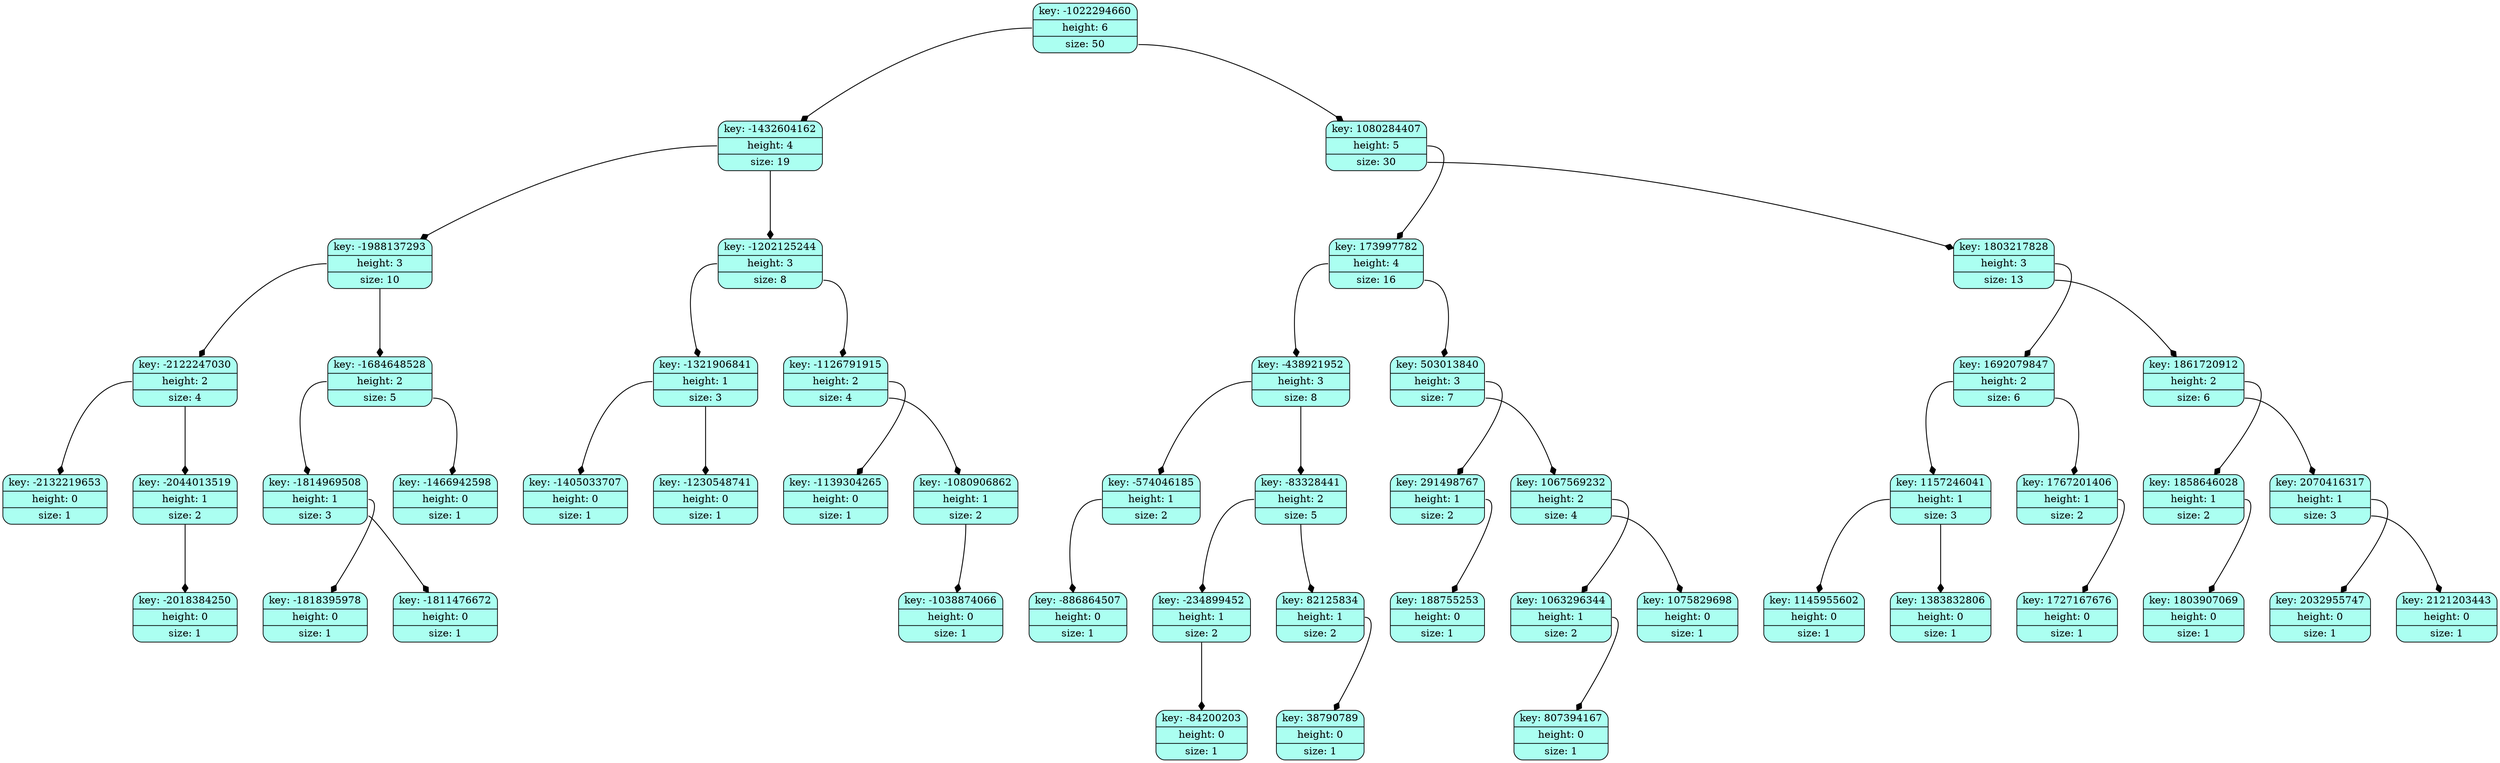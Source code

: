 digraph List {
	dpi = 100;
	fontname = "Comic Sans MS";
	fontsize = 20;
	rankdir  = TB;
graph [fillcolor = lightgreen, ranksep = 1.3, nodesep = 0.5, style = "rounded", color = green, penwidth = 2];
edge [color = black, arrowhead = diamond, arrowsize = 1, penwidth = 1.2];
node1 [shape = Mrecord, style = filled, fillcolor = "#ABFFF1", label ="{key: -1022294660|<ptr1> height: 6| <ptr2> size: 50 }"]
node2 [shape = Mrecord, style = filled, fillcolor = "#ABFFF1", label ="{key: -1022294660|<ptr1> height: 6| <ptr2> size: 50 }"]
node1: <ptr1> -> node2;
node3 [shape = Mrecord, style = filled, fillcolor = "#ABFFF1", label ="{key: -1022294660|<ptr1> height: 6| <ptr2> size: 50 }"]
node1: <ptr2> -> node3;

node2 [shape = Mrecord, style = filled, fillcolor = "#ABFFF1", label ="{key: -1432604162|<ptr1> height: 4| <ptr2> size: 19 }"]
node4 [shape = Mrecord, style = filled, fillcolor = "#ABFFF1", label ="{key: -1432604162|<ptr1> height: 4| <ptr2> size: 19 }"]
node2: <ptr1> -> node4;
node5 [shape = Mrecord, style = filled, fillcolor = "#ABFFF1", label ="{key: -1432604162|<ptr1> height: 4| <ptr2> size: 19 }"]
node2: <ptr2> -> node5;

node3 [shape = Mrecord, style = filled, fillcolor = "#ABFFF1", label ="{key: 1080284407|<ptr1> height: 5| <ptr2> size: 30 }"]
node6 [shape = Mrecord, style = filled, fillcolor = "#ABFFF1", label ="{key: 1080284407|<ptr1> height: 5| <ptr2> size: 30 }"]
node3: <ptr1> -> node6;
node7 [shape = Mrecord, style = filled, fillcolor = "#ABFFF1", label ="{key: 1080284407|<ptr1> height: 5| <ptr2> size: 30 }"]
node3: <ptr2> -> node7;

node4 [shape = Mrecord, style = filled, fillcolor = "#ABFFF1", label ="{key: -1988137293|<ptr1> height: 3| <ptr2> size: 10 }"]
node8 [shape = Mrecord, style = filled, fillcolor = "#ABFFF1", label ="{key: -1988137293|<ptr1> height: 3| <ptr2> size: 10 }"]
node4: <ptr1> -> node8;
node9 [shape = Mrecord, style = filled, fillcolor = "#ABFFF1", label ="{key: -1988137293|<ptr1> height: 3| <ptr2> size: 10 }"]
node4: <ptr2> -> node9;

node5 [shape = Mrecord, style = filled, fillcolor = "#ABFFF1", label ="{key: -1202125244|<ptr1> height: 3| <ptr2> size: 8 }"]
node10 [shape = Mrecord, style = filled, fillcolor = "#ABFFF1", label ="{key: -1202125244|<ptr1> height: 3| <ptr2> size: 8 }"]
node5: <ptr1> -> node10;
node11 [shape = Mrecord, style = filled, fillcolor = "#ABFFF1", label ="{key: -1202125244|<ptr1> height: 3| <ptr2> size: 8 }"]
node5: <ptr2> -> node11;

node6 [shape = Mrecord, style = filled, fillcolor = "#ABFFF1", label ="{key: 173997782|<ptr1> height: 4| <ptr2> size: 16 }"]
node12 [shape = Mrecord, style = filled, fillcolor = "#ABFFF1", label ="{key: 173997782|<ptr1> height: 4| <ptr2> size: 16 }"]
node6: <ptr1> -> node12;
node13 [shape = Mrecord, style = filled, fillcolor = "#ABFFF1", label ="{key: 173997782|<ptr1> height: 4| <ptr2> size: 16 }"]
node6: <ptr2> -> node13;

node7 [shape = Mrecord, style = filled, fillcolor = "#ABFFF1", label ="{key: 1803217828|<ptr1> height: 3| <ptr2> size: 13 }"]
node14 [shape = Mrecord, style = filled, fillcolor = "#ABFFF1", label ="{key: 1803217828|<ptr1> height: 3| <ptr2> size: 13 }"]
node7: <ptr1> -> node14;
node15 [shape = Mrecord, style = filled, fillcolor = "#ABFFF1", label ="{key: 1803217828|<ptr1> height: 3| <ptr2> size: 13 }"]
node7: <ptr2> -> node15;

node8 [shape = Mrecord, style = filled, fillcolor = "#ABFFF1", label ="{key: -2122247030|<ptr1> height: 2| <ptr2> size: 4 }"]
node16 [shape = Mrecord, style = filled, fillcolor = "#ABFFF1", label ="{key: -2122247030|<ptr1> height: 2| <ptr2> size: 4 }"]
node8: <ptr1> -> node16;
node17 [shape = Mrecord, style = filled, fillcolor = "#ABFFF1", label ="{key: -2122247030|<ptr1> height: 2| <ptr2> size: 4 }"]
node8: <ptr2> -> node17;

node9 [shape = Mrecord, style = filled, fillcolor = "#ABFFF1", label ="{key: -1684648528|<ptr1> height: 2| <ptr2> size: 5 }"]
node18 [shape = Mrecord, style = filled, fillcolor = "#ABFFF1", label ="{key: -1684648528|<ptr1> height: 2| <ptr2> size: 5 }"]
node9: <ptr1> -> node18;
node19 [shape = Mrecord, style = filled, fillcolor = "#ABFFF1", label ="{key: -1684648528|<ptr1> height: 2| <ptr2> size: 5 }"]
node9: <ptr2> -> node19;

node10 [shape = Mrecord, style = filled, fillcolor = "#ABFFF1", label ="{key: -1321906841|<ptr1> height: 1| <ptr2> size: 3 }"]
node20 [shape = Mrecord, style = filled, fillcolor = "#ABFFF1", label ="{key: -1321906841|<ptr1> height: 1| <ptr2> size: 3 }"]
node10: <ptr1> -> node20;
node21 [shape = Mrecord, style = filled, fillcolor = "#ABFFF1", label ="{key: -1321906841|<ptr1> height: 1| <ptr2> size: 3 }"]
node10: <ptr2> -> node21;

node11 [shape = Mrecord, style = filled, fillcolor = "#ABFFF1", label ="{key: -1126791915|<ptr1> height: 2| <ptr2> size: 4 }"]
node22 [shape = Mrecord, style = filled, fillcolor = "#ABFFF1", label ="{key: -1126791915|<ptr1> height: 2| <ptr2> size: 4 }"]
node11: <ptr1> -> node22;
node23 [shape = Mrecord, style = filled, fillcolor = "#ABFFF1", label ="{key: -1126791915|<ptr1> height: 2| <ptr2> size: 4 }"]
node11: <ptr2> -> node23;

node12 [shape = Mrecord, style = filled, fillcolor = "#ABFFF1", label ="{key: -438921952|<ptr1> height: 3| <ptr2> size: 8 }"]
node24 [shape = Mrecord, style = filled, fillcolor = "#ABFFF1", label ="{key: -438921952|<ptr1> height: 3| <ptr2> size: 8 }"]
node12: <ptr1> -> node24;
node25 [shape = Mrecord, style = filled, fillcolor = "#ABFFF1", label ="{key: -438921952|<ptr1> height: 3| <ptr2> size: 8 }"]
node12: <ptr2> -> node25;

node13 [shape = Mrecord, style = filled, fillcolor = "#ABFFF1", label ="{key: 503013840|<ptr1> height: 3| <ptr2> size: 7 }"]
node26 [shape = Mrecord, style = filled, fillcolor = "#ABFFF1", label ="{key: 503013840|<ptr1> height: 3| <ptr2> size: 7 }"]
node13: <ptr1> -> node26;
node27 [shape = Mrecord, style = filled, fillcolor = "#ABFFF1", label ="{key: 503013840|<ptr1> height: 3| <ptr2> size: 7 }"]
node13: <ptr2> -> node27;

node14 [shape = Mrecord, style = filled, fillcolor = "#ABFFF1", label ="{key: 1692079847|<ptr1> height: 2| <ptr2> size: 6 }"]
node28 [shape = Mrecord, style = filled, fillcolor = "#ABFFF1", label ="{key: 1692079847|<ptr1> height: 2| <ptr2> size: 6 }"]
node14: <ptr1> -> node28;
node29 [shape = Mrecord, style = filled, fillcolor = "#ABFFF1", label ="{key: 1692079847|<ptr1> height: 2| <ptr2> size: 6 }"]
node14: <ptr2> -> node29;

node15 [shape = Mrecord, style = filled, fillcolor = "#ABFFF1", label ="{key: 1861720912|<ptr1> height: 2| <ptr2> size: 6 }"]
node30 [shape = Mrecord, style = filled, fillcolor = "#ABFFF1", label ="{key: 1861720912|<ptr1> height: 2| <ptr2> size: 6 }"]
node15: <ptr1> -> node30;
node31 [shape = Mrecord, style = filled, fillcolor = "#ABFFF1", label ="{key: 1861720912|<ptr1> height: 2| <ptr2> size: 6 }"]
node15: <ptr2> -> node31;

node16 [shape = Mrecord, style = filled, fillcolor = "#ABFFF1", label ="{key: -2132219653|<ptr1> height: 0| <ptr2> size: 1 }"]

node17 [shape = Mrecord, style = filled, fillcolor = "#ABFFF1", label ="{key: -2044013519|<ptr1> height: 1| <ptr2> size: 2 }"]
node32 [shape = Mrecord, style = filled, fillcolor = "#ABFFF1", label ="{key: -2044013519|<ptr1> height: 1| <ptr2> size: 2 }"]
node17: <ptr2> -> node32;

node18 [shape = Mrecord, style = filled, fillcolor = "#ABFFF1", label ="{key: -1814969508|<ptr1> height: 1| <ptr2> size: 3 }"]
node33 [shape = Mrecord, style = filled, fillcolor = "#ABFFF1", label ="{key: -1814969508|<ptr1> height: 1| <ptr2> size: 3 }"]
node18: <ptr1> -> node33;
node34 [shape = Mrecord, style = filled, fillcolor = "#ABFFF1", label ="{key: -1814969508|<ptr1> height: 1| <ptr2> size: 3 }"]
node18: <ptr2> -> node34;

node19 [shape = Mrecord, style = filled, fillcolor = "#ABFFF1", label ="{key: -1466942598|<ptr1> height: 0| <ptr2> size: 1 }"]

node20 [shape = Mrecord, style = filled, fillcolor = "#ABFFF1", label ="{key: -1405033707|<ptr1> height: 0| <ptr2> size: 1 }"]

node21 [shape = Mrecord, style = filled, fillcolor = "#ABFFF1", label ="{key: -1230548741|<ptr1> height: 0| <ptr2> size: 1 }"]

node22 [shape = Mrecord, style = filled, fillcolor = "#ABFFF1", label ="{key: -1139304265|<ptr1> height: 0| <ptr2> size: 1 }"]

node23 [shape = Mrecord, style = filled, fillcolor = "#ABFFF1", label ="{key: -1080906862|<ptr1> height: 1| <ptr2> size: 2 }"]
node35 [shape = Mrecord, style = filled, fillcolor = "#ABFFF1", label ="{key: -1080906862|<ptr1> height: 1| <ptr2> size: 2 }"]
node23: <ptr2> -> node35;

node24 [shape = Mrecord, style = filled, fillcolor = "#ABFFF1", label ="{key: -574046185|<ptr1> height: 1| <ptr2> size: 2 }"]
node36 [shape = Mrecord, style = filled, fillcolor = "#ABFFF1", label ="{key: -574046185|<ptr1> height: 1| <ptr2> size: 2 }"]
node24: <ptr1> -> node36;

node25 [shape = Mrecord, style = filled, fillcolor = "#ABFFF1", label ="{key: -83328441|<ptr1> height: 2| <ptr2> size: 5 }"]
node37 [shape = Mrecord, style = filled, fillcolor = "#ABFFF1", label ="{key: -83328441|<ptr1> height: 2| <ptr2> size: 5 }"]
node25: <ptr1> -> node37;
node38 [shape = Mrecord, style = filled, fillcolor = "#ABFFF1", label ="{key: -83328441|<ptr1> height: 2| <ptr2> size: 5 }"]
node25: <ptr2> -> node38;

node26 [shape = Mrecord, style = filled, fillcolor = "#ABFFF1", label ="{key: 291498767|<ptr1> height: 1| <ptr2> size: 2 }"]
node39 [shape = Mrecord, style = filled, fillcolor = "#ABFFF1", label ="{key: 291498767|<ptr1> height: 1| <ptr2> size: 2 }"]
node26: <ptr1> -> node39;

node27 [shape = Mrecord, style = filled, fillcolor = "#ABFFF1", label ="{key: 1067569232|<ptr1> height: 2| <ptr2> size: 4 }"]
node40 [shape = Mrecord, style = filled, fillcolor = "#ABFFF1", label ="{key: 1067569232|<ptr1> height: 2| <ptr2> size: 4 }"]
node27: <ptr1> -> node40;
node41 [shape = Mrecord, style = filled, fillcolor = "#ABFFF1", label ="{key: 1067569232|<ptr1> height: 2| <ptr2> size: 4 }"]
node27: <ptr2> -> node41;

node28 [shape = Mrecord, style = filled, fillcolor = "#ABFFF1", label ="{key: 1157246041|<ptr1> height: 1| <ptr2> size: 3 }"]
node42 [shape = Mrecord, style = filled, fillcolor = "#ABFFF1", label ="{key: 1157246041|<ptr1> height: 1| <ptr2> size: 3 }"]
node28: <ptr1> -> node42;
node43 [shape = Mrecord, style = filled, fillcolor = "#ABFFF1", label ="{key: 1157246041|<ptr1> height: 1| <ptr2> size: 3 }"]
node28: <ptr2> -> node43;

node29 [shape = Mrecord, style = filled, fillcolor = "#ABFFF1", label ="{key: 1767201406|<ptr1> height: 1| <ptr2> size: 2 }"]
node44 [shape = Mrecord, style = filled, fillcolor = "#ABFFF1", label ="{key: 1767201406|<ptr1> height: 1| <ptr2> size: 2 }"]
node29: <ptr1> -> node44;

node30 [shape = Mrecord, style = filled, fillcolor = "#ABFFF1", label ="{key: 1858646028|<ptr1> height: 1| <ptr2> size: 2 }"]
node45 [shape = Mrecord, style = filled, fillcolor = "#ABFFF1", label ="{key: 1858646028|<ptr1> height: 1| <ptr2> size: 2 }"]
node30: <ptr1> -> node45;

node31 [shape = Mrecord, style = filled, fillcolor = "#ABFFF1", label ="{key: 2070416317|<ptr1> height: 1| <ptr2> size: 3 }"]
node46 [shape = Mrecord, style = filled, fillcolor = "#ABFFF1", label ="{key: 2070416317|<ptr1> height: 1| <ptr2> size: 3 }"]
node31: <ptr1> -> node46;
node47 [shape = Mrecord, style = filled, fillcolor = "#ABFFF1", label ="{key: 2070416317|<ptr1> height: 1| <ptr2> size: 3 }"]
node31: <ptr2> -> node47;

node32 [shape = Mrecord, style = filled, fillcolor = "#ABFFF1", label ="{key: -2018384250|<ptr1> height: 0| <ptr2> size: 1 }"]

node33 [shape = Mrecord, style = filled, fillcolor = "#ABFFF1", label ="{key: -1818395978|<ptr1> height: 0| <ptr2> size: 1 }"]

node34 [shape = Mrecord, style = filled, fillcolor = "#ABFFF1", label ="{key: -1811476672|<ptr1> height: 0| <ptr2> size: 1 }"]

node35 [shape = Mrecord, style = filled, fillcolor = "#ABFFF1", label ="{key: -1038874066|<ptr1> height: 0| <ptr2> size: 1 }"]

node36 [shape = Mrecord, style = filled, fillcolor = "#ABFFF1", label ="{key: -886864507|<ptr1> height: 0| <ptr2> size: 1 }"]

node37 [shape = Mrecord, style = filled, fillcolor = "#ABFFF1", label ="{key: -234899452|<ptr1> height: 1| <ptr2> size: 2 }"]
node48 [shape = Mrecord, style = filled, fillcolor = "#ABFFF1", label ="{key: -234899452|<ptr1> height: 1| <ptr2> size: 2 }"]
node37: <ptr2> -> node48;

node38 [shape = Mrecord, style = filled, fillcolor = "#ABFFF1", label ="{key: 82125834|<ptr1> height: 1| <ptr2> size: 2 }"]
node49 [shape = Mrecord, style = filled, fillcolor = "#ABFFF1", label ="{key: 82125834|<ptr1> height: 1| <ptr2> size: 2 }"]
node38: <ptr1> -> node49;

node39 [shape = Mrecord, style = filled, fillcolor = "#ABFFF1", label ="{key: 188755253|<ptr1> height: 0| <ptr2> size: 1 }"]

node40 [shape = Mrecord, style = filled, fillcolor = "#ABFFF1", label ="{key: 1063296344|<ptr1> height: 1| <ptr2> size: 2 }"]
node50 [shape = Mrecord, style = filled, fillcolor = "#ABFFF1", label ="{key: 1063296344|<ptr1> height: 1| <ptr2> size: 2 }"]
node40: <ptr1> -> node50;

node41 [shape = Mrecord, style = filled, fillcolor = "#ABFFF1", label ="{key: 1075829698|<ptr1> height: 0| <ptr2> size: 1 }"]

node42 [shape = Mrecord, style = filled, fillcolor = "#ABFFF1", label ="{key: 1145955602|<ptr1> height: 0| <ptr2> size: 1 }"]

node43 [shape = Mrecord, style = filled, fillcolor = "#ABFFF1", label ="{key: 1383832806|<ptr1> height: 0| <ptr2> size: 1 }"]

node44 [shape = Mrecord, style = filled, fillcolor = "#ABFFF1", label ="{key: 1727167676|<ptr1> height: 0| <ptr2> size: 1 }"]

node45 [shape = Mrecord, style = filled, fillcolor = "#ABFFF1", label ="{key: 1803907069|<ptr1> height: 0| <ptr2> size: 1 }"]

node46 [shape = Mrecord, style = filled, fillcolor = "#ABFFF1", label ="{key: 2032955747|<ptr1> height: 0| <ptr2> size: 1 }"]

node47 [shape = Mrecord, style = filled, fillcolor = "#ABFFF1", label ="{key: 2121203443|<ptr1> height: 0| <ptr2> size: 1 }"]

node48 [shape = Mrecord, style = filled, fillcolor = "#ABFFF1", label ="{key: -84200203|<ptr1> height: 0| <ptr2> size: 1 }"]

node49 [shape = Mrecord, style = filled, fillcolor = "#ABFFF1", label ="{key: 38790789|<ptr1> height: 0| <ptr2> size: 1 }"]

node50 [shape = Mrecord, style = filled, fillcolor = "#ABFFF1", label ="{key: 807394167|<ptr1> height: 0| <ptr2> size: 1 }"]

}
